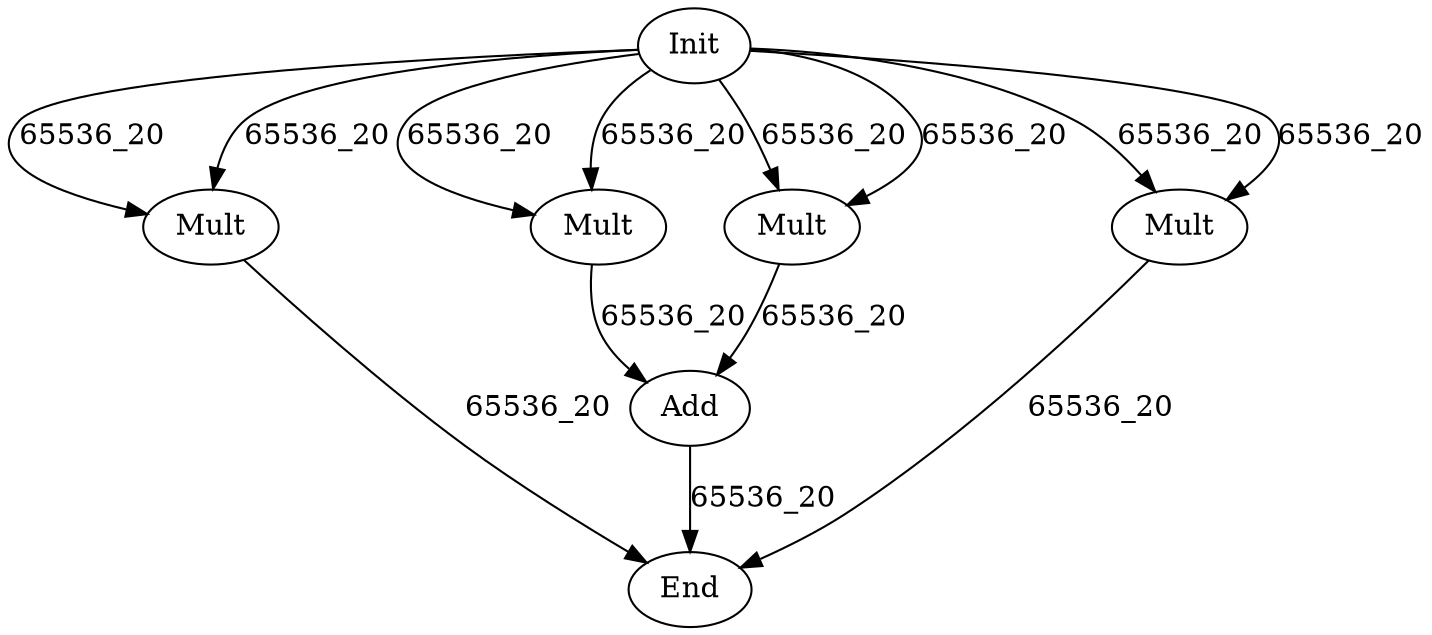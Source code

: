 digraph G {
Init[label="Init"];
Mult0[label="Mult"];
Mult1[label="Mult"];
Mult2[label="Mult"];
Mult3[label="Mult"];
Add0[label="Add"];
End[label="End"];
Init->Mult0[label="65536_20"];
Init->Mult0[label="65536_20"];
Init->Mult1[label="65536_20"];
Init->Mult1[label="65536_20"];
Init->Mult2[label="65536_20"];
Init->Mult2[label="65536_20"];
Init->Mult3[label="65536_20"];
Init->Mult3[label="65536_20"];
Mult1->Add0[label="65536_20"];
Mult2->Add0[label="65536_20"];
Mult0->End[label="65536_20"];
Add0->End[label="65536_20"];
Mult3->End[label="65536_20"];
}

